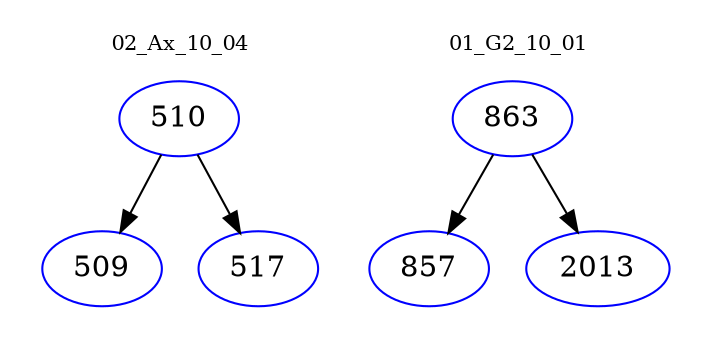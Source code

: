 digraph{
subgraph cluster_0 {
color = white
label = "02_Ax_10_04";
fontsize=10;
T0_510 [label="510", color="blue"]
T0_510 -> T0_509 [color="black"]
T0_509 [label="509", color="blue"]
T0_510 -> T0_517 [color="black"]
T0_517 [label="517", color="blue"]
}
subgraph cluster_1 {
color = white
label = "01_G2_10_01";
fontsize=10;
T1_863 [label="863", color="blue"]
T1_863 -> T1_857 [color="black"]
T1_857 [label="857", color="blue"]
T1_863 -> T1_2013 [color="black"]
T1_2013 [label="2013", color="blue"]
}
}
